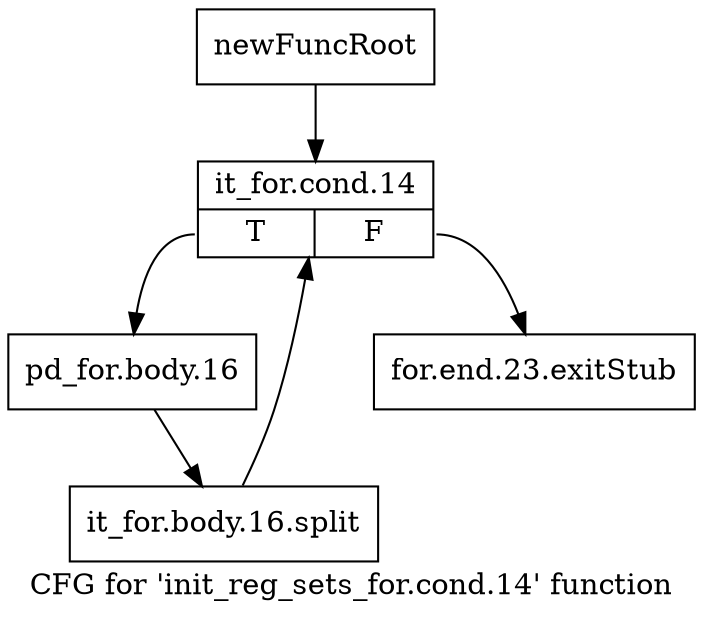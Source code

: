 digraph "CFG for 'init_reg_sets_for.cond.14' function" {
	label="CFG for 'init_reg_sets_for.cond.14' function";

	Node0xb9643e0 [shape=record,label="{newFuncRoot}"];
	Node0xb9643e0 -> Node0xb9648c0;
	Node0xb964430 [shape=record,label="{for.end.23.exitStub}"];
	Node0xb9648c0 [shape=record,label="{it_for.cond.14|{<s0>T|<s1>F}}"];
	Node0xb9648c0:s0 -> Node0xb964910;
	Node0xb9648c0:s1 -> Node0xb964430;
	Node0xb964910 [shape=record,label="{pd_for.body.16}"];
	Node0xb964910 -> Node0xf8f6620;
	Node0xf8f6620 [shape=record,label="{it_for.body.16.split}"];
	Node0xf8f6620 -> Node0xb9648c0;
}
